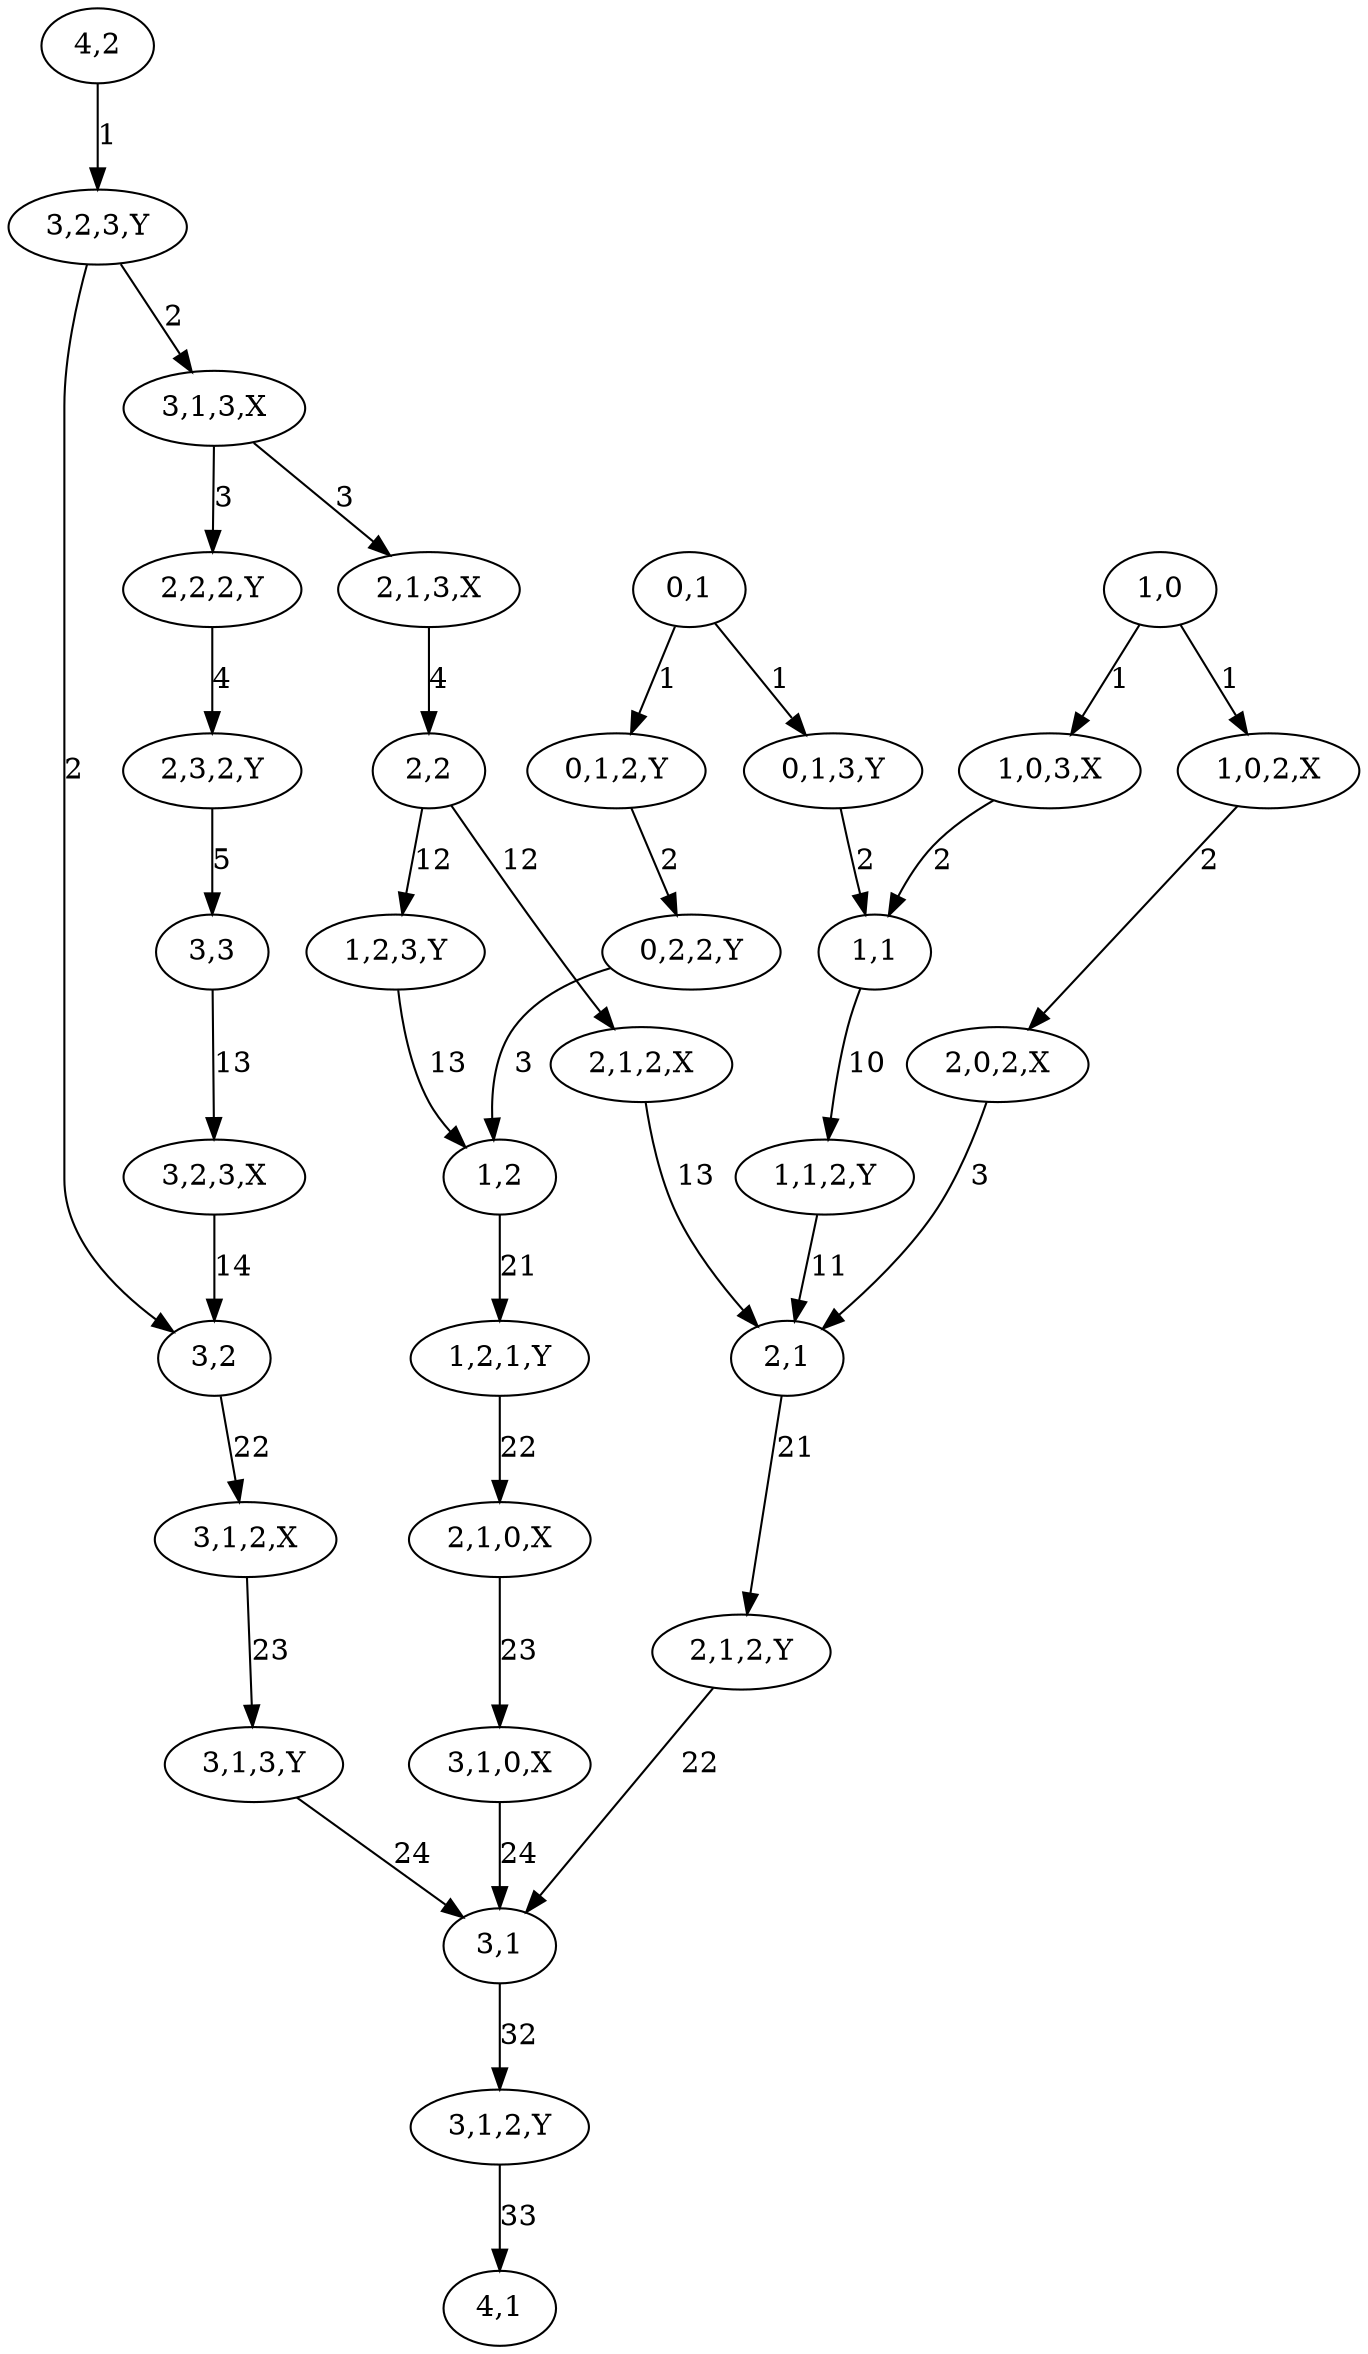 digraph graphname {
"0,1" [nodetype=logic];
"1,2" [nodetype=logic];
"1,0" [nodetype=logic];
"1,1" [nodetype=logic];
"1,0,3,X" [nodetype=route];
"3,1,3,X" [nodetype=route];
"3,1,3,Y" [nodetype=route];
"3,1,2,Y" [nodetype=route];
"3,1,2,X" [nodetype=route];
"2,1" [nodetype=logic];
"2,2" [nodetype=logic];
"3,2,3,Y" [nodetype=route];
"4,1" [nodetype=logic];
"3,2,3,X" [nodetype=route];
"1,1,2,Y" [nodetype=route];
"3,1" [nodetype=logic];
"3,2" [nodetype=logic];
"3,3" [nodetype=logic];
"0,1,3,Y" [nodetype=route];
"0,2,2,Y" [nodetype=route];
"4,2" [nodetype=logic];
"2,0,2,X" [nodetype=route];
"2,1,0,X" [nodetype=route];
"2,2,2,Y" [nodetype=route];
"1,0,2,X" [nodetype=route];
"3,1,0,X" [nodetype=route];
"0,1,2,Y" [nodetype=route];
"1,2,3,Y" [nodetype=route];
"1,2,1,Y" [nodetype=route];
"2,3,2,Y" [nodetype=route];
"2,1,2,X" [nodetype=route];
"2,1,2,Y" [nodetype=route];
"2,1,3,X" [nodetype=route];
"0,1" -> "0,1,3,Y"  [label=1];
"0,1" -> "0,1,2,Y"  [label=1];
"1,2" -> "1,2,1,Y"  [label=21];
"1,0" -> "1,0,3,X"  [label=1];
"1,0" -> "1,0,2,X"  [label=1];
"1,1" -> "1,1,2,Y"  [label=10];
"1,0,3,X" -> "1,1"  [label=2];
"3,1,3,X" -> "2,1,3,X"  [label=3];
"3,1,3,X" -> "2,2,2,Y"  [label=3];
"3,1,3,Y" -> "3,1"  [label=24];
"3,1,2,Y" -> "4,1"  [label=33];
"3,1,2,X" -> "3,1,3,Y"  [label=23];
"2,1" -> "2,1,2,Y"  [label=21];
"2,2" -> "2,1,2,X"  [label=12];
"2,2" -> "1,2,3,Y"  [label=12];
"3,2,3,Y" -> "3,2"  [label=2];
"3,2,3,Y" -> "3,1,3,X"  [label=2];
"3,2,3,X" -> "3,2"  [label=14];
"1,1,2,Y" -> "2,1"  [label=11];
"3,1" -> "3,1,2,Y"  [label=32];
"3,2" -> "3,1,2,X"  [label=22];
"3,3" -> "3,2,3,X"  [label=13];
"0,1,3,Y" -> "1,1"  [label=2];
"0,2,2,Y" -> "1,2"  [label=3];
"4,2" -> "3,2,3,Y"  [label=1];
"2,0,2,X" -> "2,1"  [label=3];
"2,1,0,X" -> "3,1,0,X"  [label=23];
"2,2,2,Y" -> "2,3,2,Y"  [label=4];
"1,0,2,X" -> "2,0,2,X"  [label=2];
"3,1,0,X" -> "3,1"  [label=24];
"0,1,2,Y" -> "0,2,2,Y"  [label=2];
"1,2,3,Y" -> "1,2"  [label=13];
"1,2,1,Y" -> "2,1,0,X"  [label=22];
"2,3,2,Y" -> "3,3"  [label=5];
"2,1,2,X" -> "2,1"  [label=13];
"2,1,2,Y" -> "3,1"  [label=22];
"2,1,3,X" -> "2,2"  [label=4];
}
